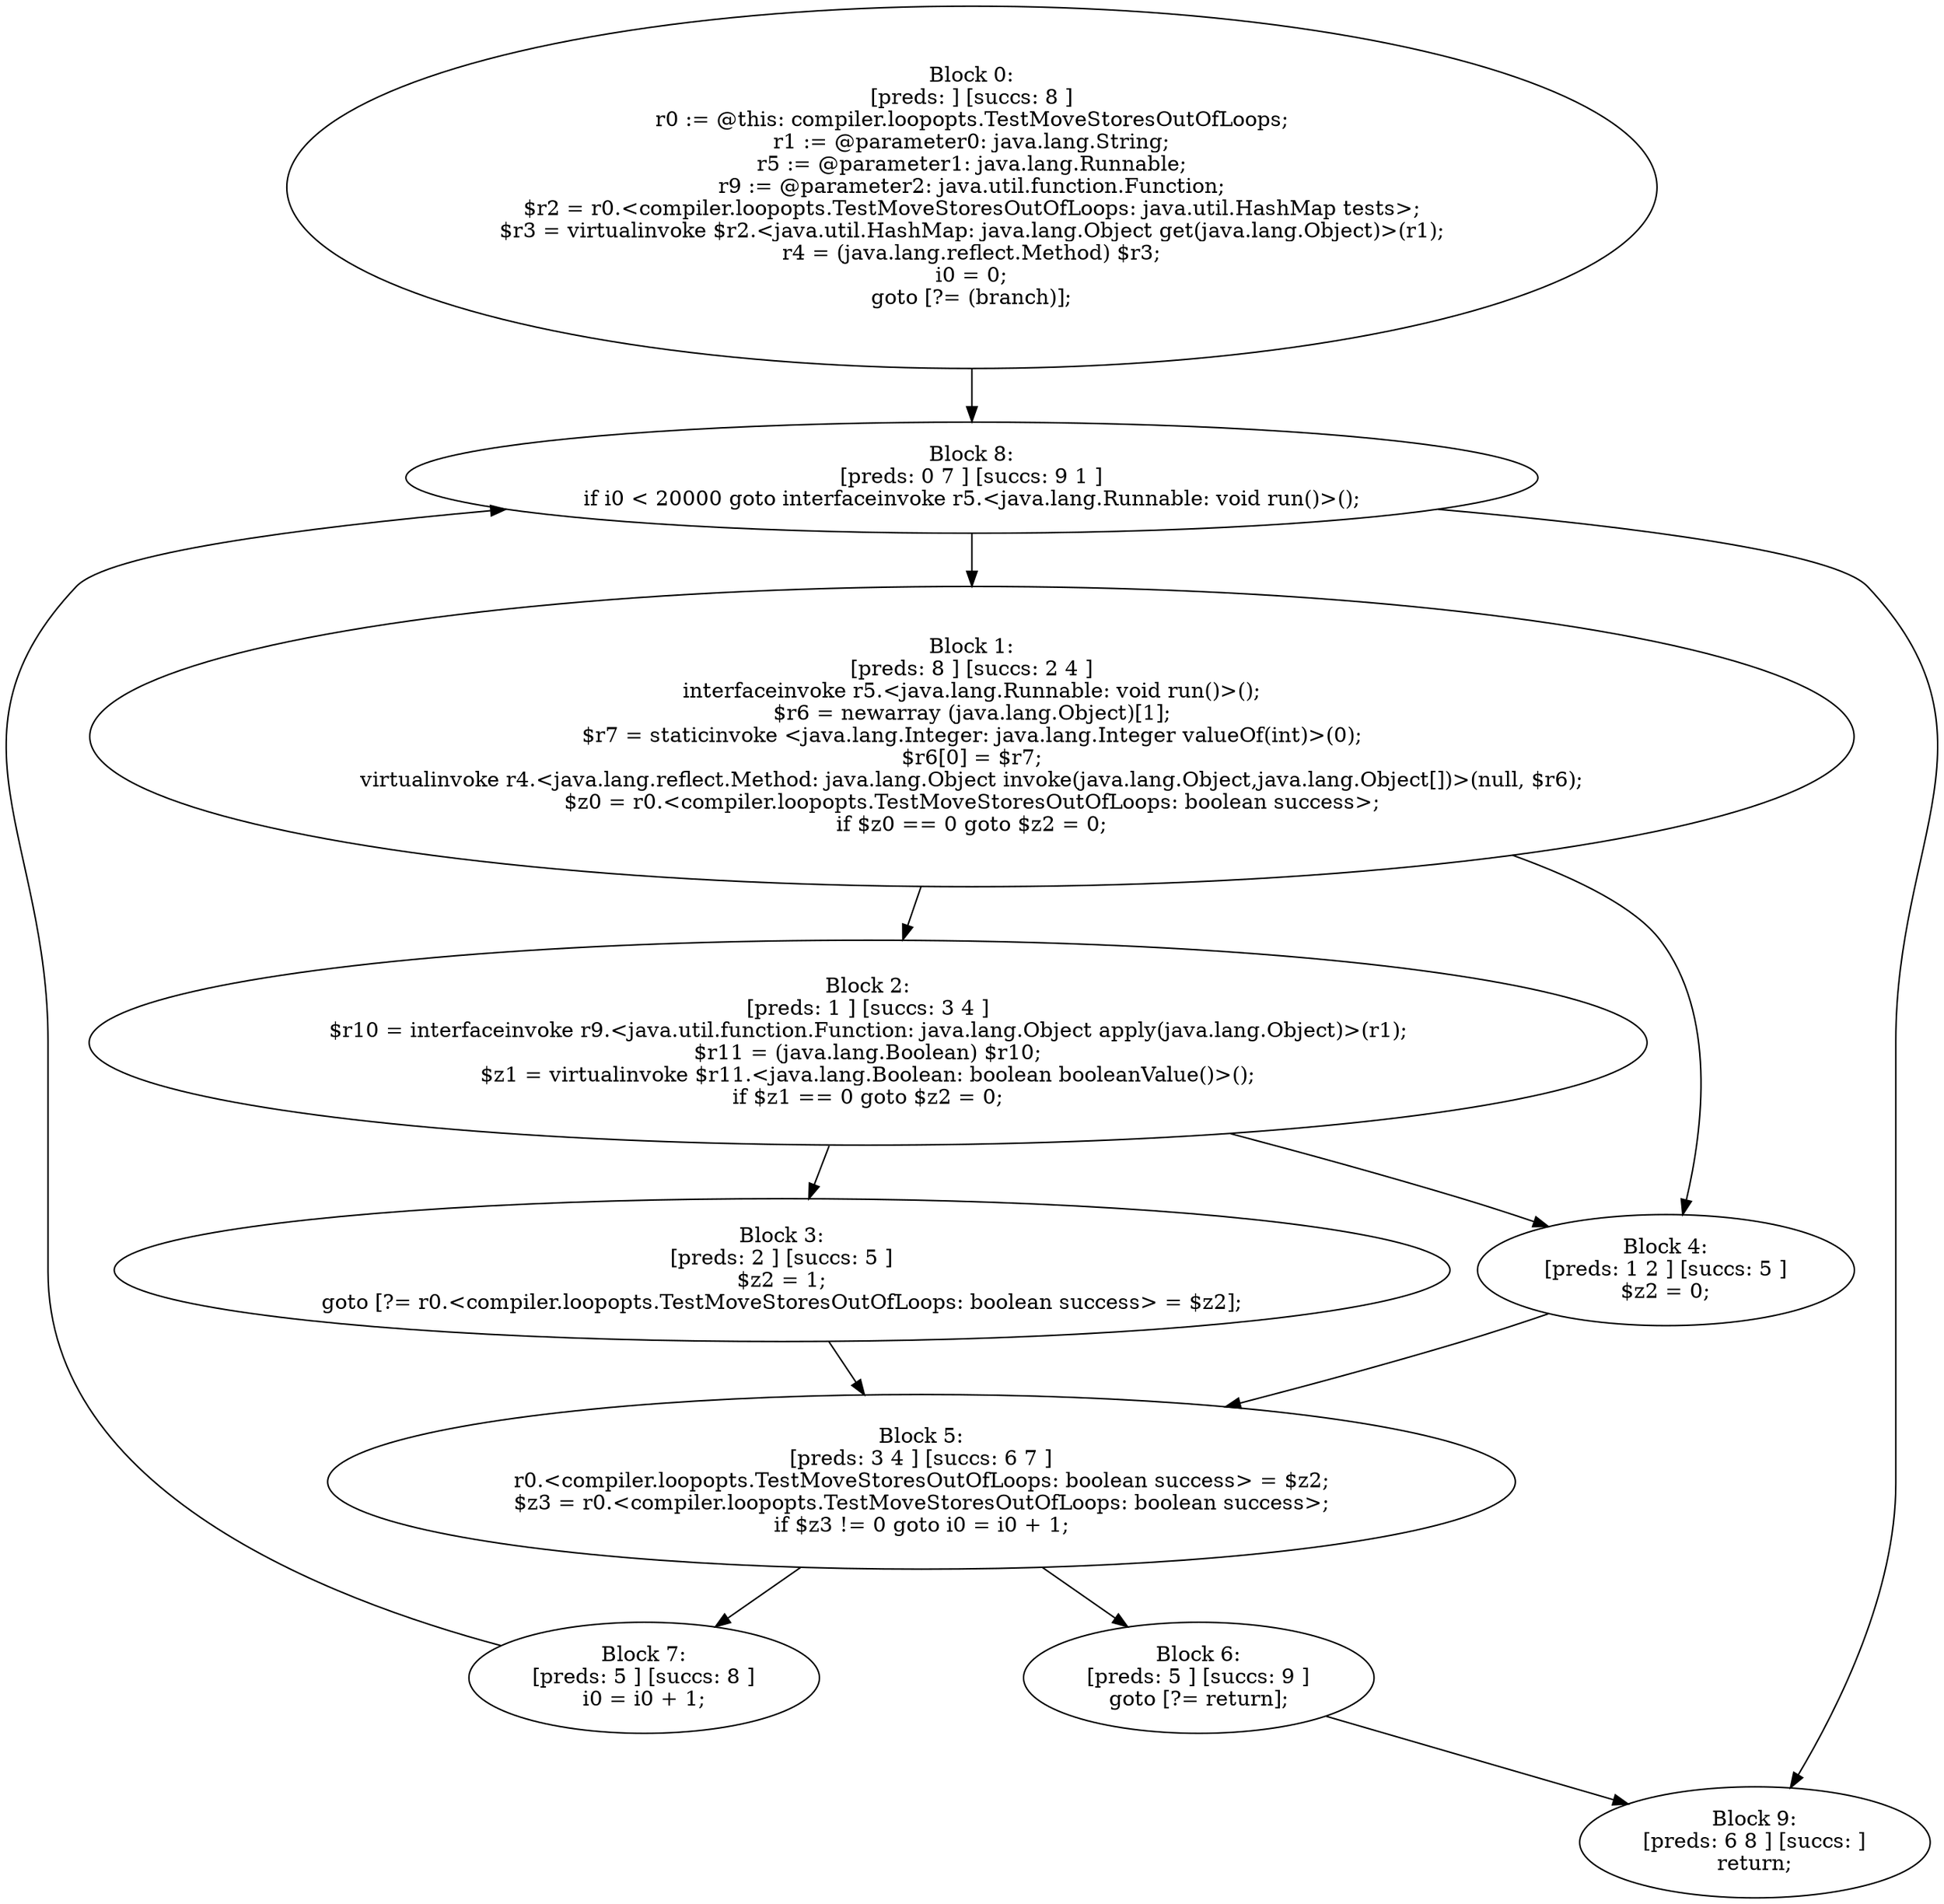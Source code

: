 digraph "unitGraph" {
    "Block 0:
[preds: ] [succs: 8 ]
r0 := @this: compiler.loopopts.TestMoveStoresOutOfLoops;
r1 := @parameter0: java.lang.String;
r5 := @parameter1: java.lang.Runnable;
r9 := @parameter2: java.util.function.Function;
$r2 = r0.<compiler.loopopts.TestMoveStoresOutOfLoops: java.util.HashMap tests>;
$r3 = virtualinvoke $r2.<java.util.HashMap: java.lang.Object get(java.lang.Object)>(r1);
r4 = (java.lang.reflect.Method) $r3;
i0 = 0;
goto [?= (branch)];
"
    "Block 1:
[preds: 8 ] [succs: 2 4 ]
interfaceinvoke r5.<java.lang.Runnable: void run()>();
$r6 = newarray (java.lang.Object)[1];
$r7 = staticinvoke <java.lang.Integer: java.lang.Integer valueOf(int)>(0);
$r6[0] = $r7;
virtualinvoke r4.<java.lang.reflect.Method: java.lang.Object invoke(java.lang.Object,java.lang.Object[])>(null, $r6);
$z0 = r0.<compiler.loopopts.TestMoveStoresOutOfLoops: boolean success>;
if $z0 == 0 goto $z2 = 0;
"
    "Block 2:
[preds: 1 ] [succs: 3 4 ]
$r10 = interfaceinvoke r9.<java.util.function.Function: java.lang.Object apply(java.lang.Object)>(r1);
$r11 = (java.lang.Boolean) $r10;
$z1 = virtualinvoke $r11.<java.lang.Boolean: boolean booleanValue()>();
if $z1 == 0 goto $z2 = 0;
"
    "Block 3:
[preds: 2 ] [succs: 5 ]
$z2 = 1;
goto [?= r0.<compiler.loopopts.TestMoveStoresOutOfLoops: boolean success> = $z2];
"
    "Block 4:
[preds: 1 2 ] [succs: 5 ]
$z2 = 0;
"
    "Block 5:
[preds: 3 4 ] [succs: 6 7 ]
r0.<compiler.loopopts.TestMoveStoresOutOfLoops: boolean success> = $z2;
$z3 = r0.<compiler.loopopts.TestMoveStoresOutOfLoops: boolean success>;
if $z3 != 0 goto i0 = i0 + 1;
"
    "Block 6:
[preds: 5 ] [succs: 9 ]
goto [?= return];
"
    "Block 7:
[preds: 5 ] [succs: 8 ]
i0 = i0 + 1;
"
    "Block 8:
[preds: 0 7 ] [succs: 9 1 ]
if i0 < 20000 goto interfaceinvoke r5.<java.lang.Runnable: void run()>();
"
    "Block 9:
[preds: 6 8 ] [succs: ]
return;
"
    "Block 0:
[preds: ] [succs: 8 ]
r0 := @this: compiler.loopopts.TestMoveStoresOutOfLoops;
r1 := @parameter0: java.lang.String;
r5 := @parameter1: java.lang.Runnable;
r9 := @parameter2: java.util.function.Function;
$r2 = r0.<compiler.loopopts.TestMoveStoresOutOfLoops: java.util.HashMap tests>;
$r3 = virtualinvoke $r2.<java.util.HashMap: java.lang.Object get(java.lang.Object)>(r1);
r4 = (java.lang.reflect.Method) $r3;
i0 = 0;
goto [?= (branch)];
"->"Block 8:
[preds: 0 7 ] [succs: 9 1 ]
if i0 < 20000 goto interfaceinvoke r5.<java.lang.Runnable: void run()>();
";
    "Block 1:
[preds: 8 ] [succs: 2 4 ]
interfaceinvoke r5.<java.lang.Runnable: void run()>();
$r6 = newarray (java.lang.Object)[1];
$r7 = staticinvoke <java.lang.Integer: java.lang.Integer valueOf(int)>(0);
$r6[0] = $r7;
virtualinvoke r4.<java.lang.reflect.Method: java.lang.Object invoke(java.lang.Object,java.lang.Object[])>(null, $r6);
$z0 = r0.<compiler.loopopts.TestMoveStoresOutOfLoops: boolean success>;
if $z0 == 0 goto $z2 = 0;
"->"Block 2:
[preds: 1 ] [succs: 3 4 ]
$r10 = interfaceinvoke r9.<java.util.function.Function: java.lang.Object apply(java.lang.Object)>(r1);
$r11 = (java.lang.Boolean) $r10;
$z1 = virtualinvoke $r11.<java.lang.Boolean: boolean booleanValue()>();
if $z1 == 0 goto $z2 = 0;
";
    "Block 1:
[preds: 8 ] [succs: 2 4 ]
interfaceinvoke r5.<java.lang.Runnable: void run()>();
$r6 = newarray (java.lang.Object)[1];
$r7 = staticinvoke <java.lang.Integer: java.lang.Integer valueOf(int)>(0);
$r6[0] = $r7;
virtualinvoke r4.<java.lang.reflect.Method: java.lang.Object invoke(java.lang.Object,java.lang.Object[])>(null, $r6);
$z0 = r0.<compiler.loopopts.TestMoveStoresOutOfLoops: boolean success>;
if $z0 == 0 goto $z2 = 0;
"->"Block 4:
[preds: 1 2 ] [succs: 5 ]
$z2 = 0;
";
    "Block 2:
[preds: 1 ] [succs: 3 4 ]
$r10 = interfaceinvoke r9.<java.util.function.Function: java.lang.Object apply(java.lang.Object)>(r1);
$r11 = (java.lang.Boolean) $r10;
$z1 = virtualinvoke $r11.<java.lang.Boolean: boolean booleanValue()>();
if $z1 == 0 goto $z2 = 0;
"->"Block 3:
[preds: 2 ] [succs: 5 ]
$z2 = 1;
goto [?= r0.<compiler.loopopts.TestMoveStoresOutOfLoops: boolean success> = $z2];
";
    "Block 2:
[preds: 1 ] [succs: 3 4 ]
$r10 = interfaceinvoke r9.<java.util.function.Function: java.lang.Object apply(java.lang.Object)>(r1);
$r11 = (java.lang.Boolean) $r10;
$z1 = virtualinvoke $r11.<java.lang.Boolean: boolean booleanValue()>();
if $z1 == 0 goto $z2 = 0;
"->"Block 4:
[preds: 1 2 ] [succs: 5 ]
$z2 = 0;
";
    "Block 3:
[preds: 2 ] [succs: 5 ]
$z2 = 1;
goto [?= r0.<compiler.loopopts.TestMoveStoresOutOfLoops: boolean success> = $z2];
"->"Block 5:
[preds: 3 4 ] [succs: 6 7 ]
r0.<compiler.loopopts.TestMoveStoresOutOfLoops: boolean success> = $z2;
$z3 = r0.<compiler.loopopts.TestMoveStoresOutOfLoops: boolean success>;
if $z3 != 0 goto i0 = i0 + 1;
";
    "Block 4:
[preds: 1 2 ] [succs: 5 ]
$z2 = 0;
"->"Block 5:
[preds: 3 4 ] [succs: 6 7 ]
r0.<compiler.loopopts.TestMoveStoresOutOfLoops: boolean success> = $z2;
$z3 = r0.<compiler.loopopts.TestMoveStoresOutOfLoops: boolean success>;
if $z3 != 0 goto i0 = i0 + 1;
";
    "Block 5:
[preds: 3 4 ] [succs: 6 7 ]
r0.<compiler.loopopts.TestMoveStoresOutOfLoops: boolean success> = $z2;
$z3 = r0.<compiler.loopopts.TestMoveStoresOutOfLoops: boolean success>;
if $z3 != 0 goto i0 = i0 + 1;
"->"Block 6:
[preds: 5 ] [succs: 9 ]
goto [?= return];
";
    "Block 5:
[preds: 3 4 ] [succs: 6 7 ]
r0.<compiler.loopopts.TestMoveStoresOutOfLoops: boolean success> = $z2;
$z3 = r0.<compiler.loopopts.TestMoveStoresOutOfLoops: boolean success>;
if $z3 != 0 goto i0 = i0 + 1;
"->"Block 7:
[preds: 5 ] [succs: 8 ]
i0 = i0 + 1;
";
    "Block 6:
[preds: 5 ] [succs: 9 ]
goto [?= return];
"->"Block 9:
[preds: 6 8 ] [succs: ]
return;
";
    "Block 7:
[preds: 5 ] [succs: 8 ]
i0 = i0 + 1;
"->"Block 8:
[preds: 0 7 ] [succs: 9 1 ]
if i0 < 20000 goto interfaceinvoke r5.<java.lang.Runnable: void run()>();
";
    "Block 8:
[preds: 0 7 ] [succs: 9 1 ]
if i0 < 20000 goto interfaceinvoke r5.<java.lang.Runnable: void run()>();
"->"Block 9:
[preds: 6 8 ] [succs: ]
return;
";
    "Block 8:
[preds: 0 7 ] [succs: 9 1 ]
if i0 < 20000 goto interfaceinvoke r5.<java.lang.Runnable: void run()>();
"->"Block 1:
[preds: 8 ] [succs: 2 4 ]
interfaceinvoke r5.<java.lang.Runnable: void run()>();
$r6 = newarray (java.lang.Object)[1];
$r7 = staticinvoke <java.lang.Integer: java.lang.Integer valueOf(int)>(0);
$r6[0] = $r7;
virtualinvoke r4.<java.lang.reflect.Method: java.lang.Object invoke(java.lang.Object,java.lang.Object[])>(null, $r6);
$z0 = r0.<compiler.loopopts.TestMoveStoresOutOfLoops: boolean success>;
if $z0 == 0 goto $z2 = 0;
";
}
